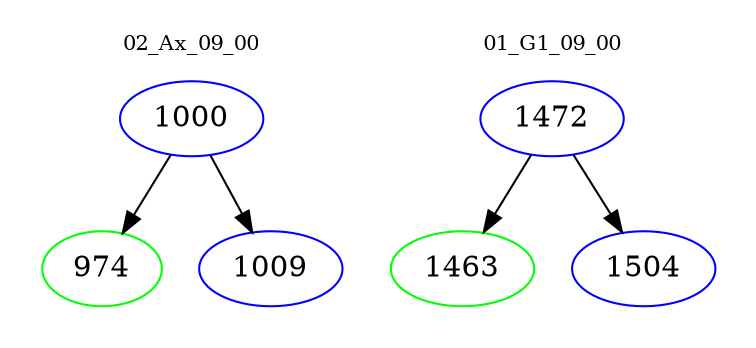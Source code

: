 digraph{
subgraph cluster_0 {
color = white
label = "02_Ax_09_00";
fontsize=10;
T0_1000 [label="1000", color="blue"]
T0_1000 -> T0_974 [color="black"]
T0_974 [label="974", color="green"]
T0_1000 -> T0_1009 [color="black"]
T0_1009 [label="1009", color="blue"]
}
subgraph cluster_1 {
color = white
label = "01_G1_09_00";
fontsize=10;
T1_1472 [label="1472", color="blue"]
T1_1472 -> T1_1463 [color="black"]
T1_1463 [label="1463", color="green"]
T1_1472 -> T1_1504 [color="black"]
T1_1504 [label="1504", color="blue"]
}
}
